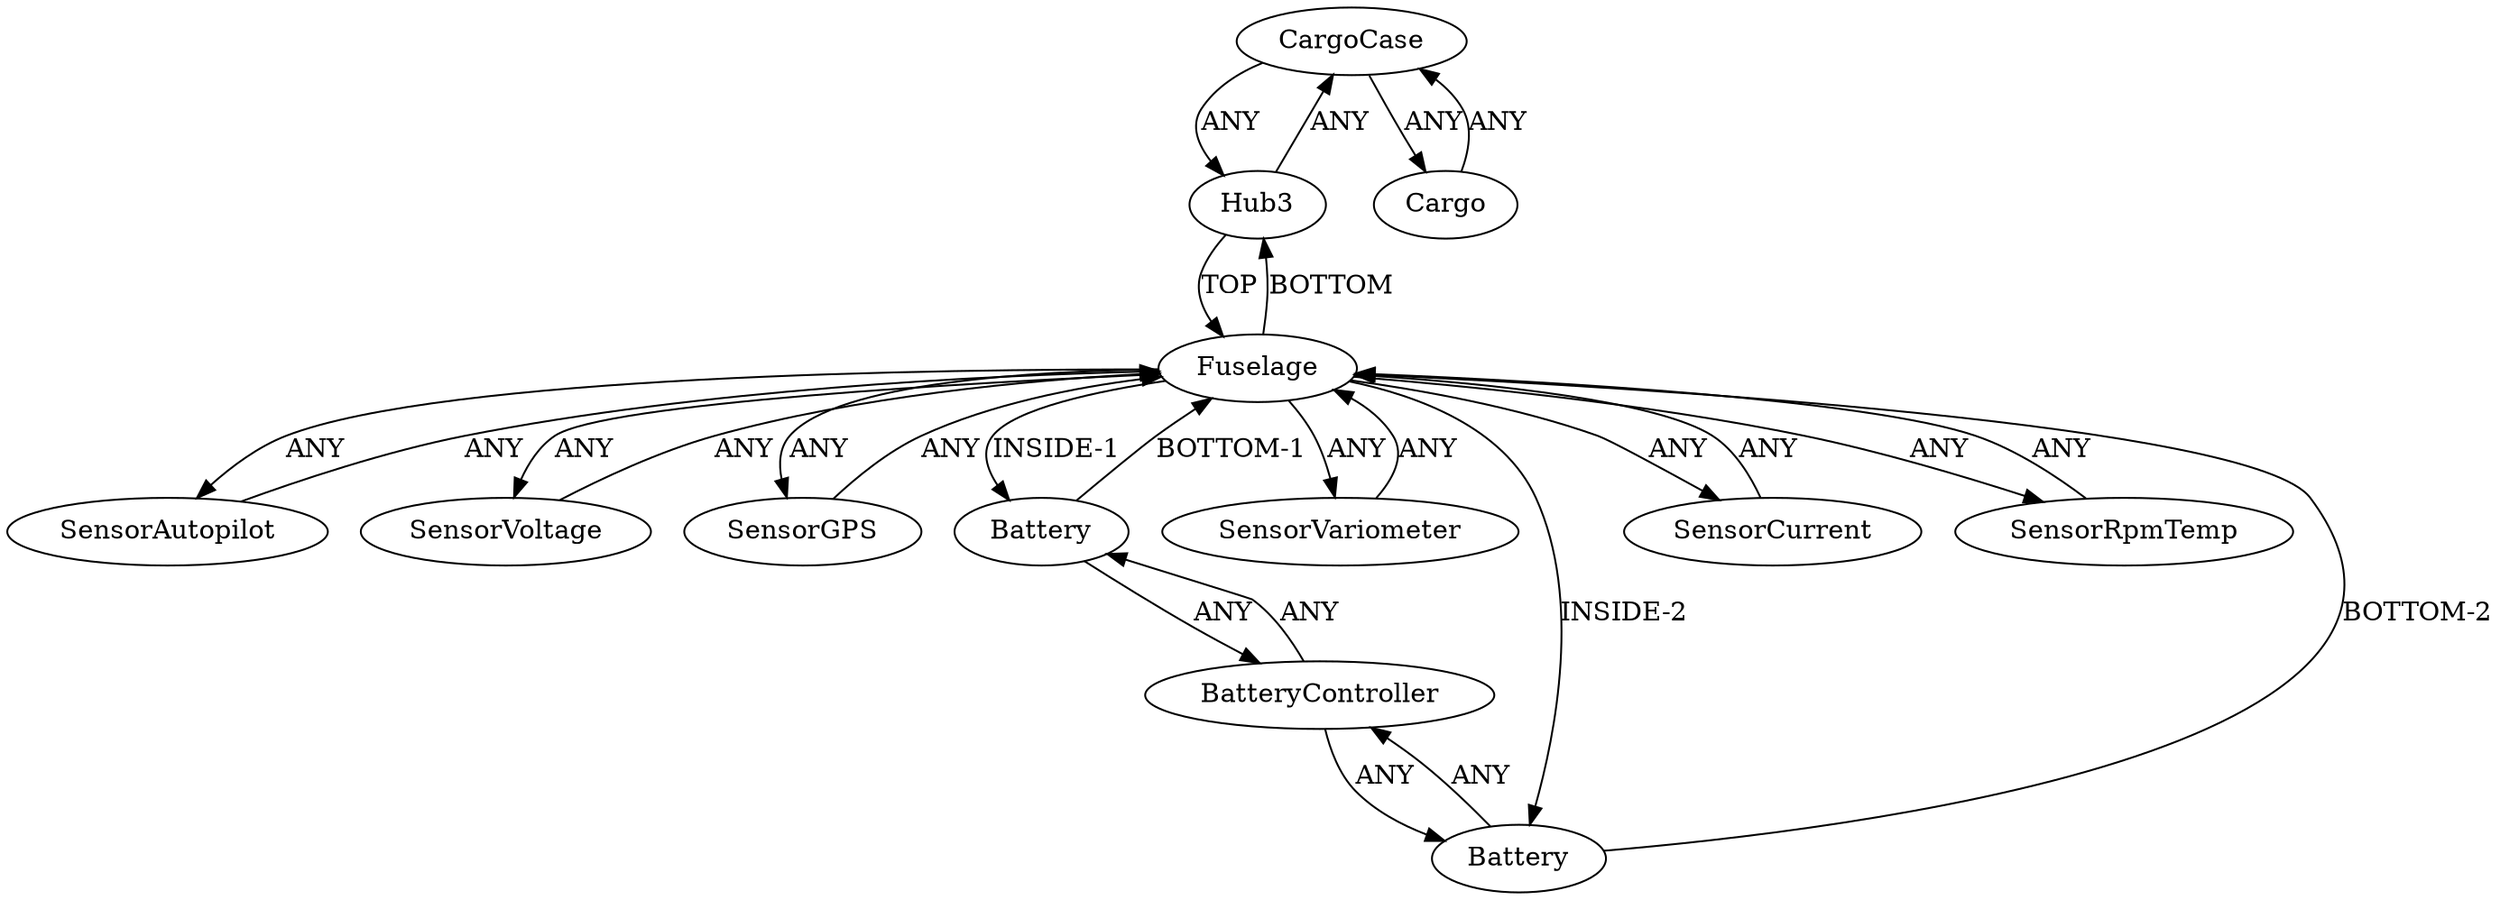 /* Created by igraph 0.10.2 */
digraph {
  0 [
    instance=CargoCase_instance_1
    label=CargoCase
  ];
  1 [
    instance=Fuselage_instance_1
    label=Fuselage
  ];
  2 [
    instance=SensorAutopilot_instance_1
    label=SensorAutopilot
  ];
  3 [
    instance=Hub3_instance_4
    label=Hub3
  ];
  4 [
    instance=SensorVoltage_instance_1
    label=SensorVoltage
  ];
  5 [
    instance=Cargo_instance_1
    label=Cargo
  ];
  6 [
    instance=SensorGPS_instance_1
    label=SensorGPS
  ];
  7 [
    instance=Battery_instance_1
    label=Battery
  ];
  8 [
    instance=SensorVariometer_instance_1
    label=SensorVariometer
  ];
  9 [
    instance=Battery_instance_2
    label=Battery
  ];
  10 [
    instance=SensorCurrent_instance_1
    label=SensorCurrent
  ];
  11 [
    instance=BatteryController_instance_1
    label=BatteryController
  ];
  12 [
    instance=SensorRpmTemp_instance_1
    label=SensorRpmTemp
  ];

  0 -> 3 [
    label=ANY
  ];
  0 -> 5 [
    label=ANY
  ];
  1 -> 2 [
    label=ANY
  ];
  1 -> 3 [
    label=BOTTOM
  ];
  1 -> 4 [
    label=ANY
  ];
  1 -> 6 [
    label=ANY
  ];
  1 -> 7 [
    label="INSIDE-1"
  ];
  1 -> 8 [
    label=ANY
  ];
  1 -> 9 [
    label="INSIDE-2"
  ];
  1 -> 10 [
    label=ANY
  ];
  1 -> 12 [
    label=ANY
  ];
  2 -> 1 [
    label=ANY
  ];
  3 -> 0 [
    label=ANY
  ];
  3 -> 1 [
    label=TOP
  ];
  4 -> 1 [
    label=ANY
  ];
  5 -> 0 [
    label=ANY
  ];
  6 -> 1 [
    label=ANY
  ];
  7 -> 1 [
    label="BOTTOM-1"
  ];
  7 -> 11 [
    label=ANY
  ];
  8 -> 1 [
    label=ANY
  ];
  9 -> 1 [
    label="BOTTOM-2"
  ];
  9 -> 11 [
    label=ANY
  ];
  10 -> 1 [
    label=ANY
  ];
  11 -> 7 [
    label=ANY
  ];
  11 -> 9 [
    label=ANY
  ];
  12 -> 1 [
    label=ANY
  ];
}
